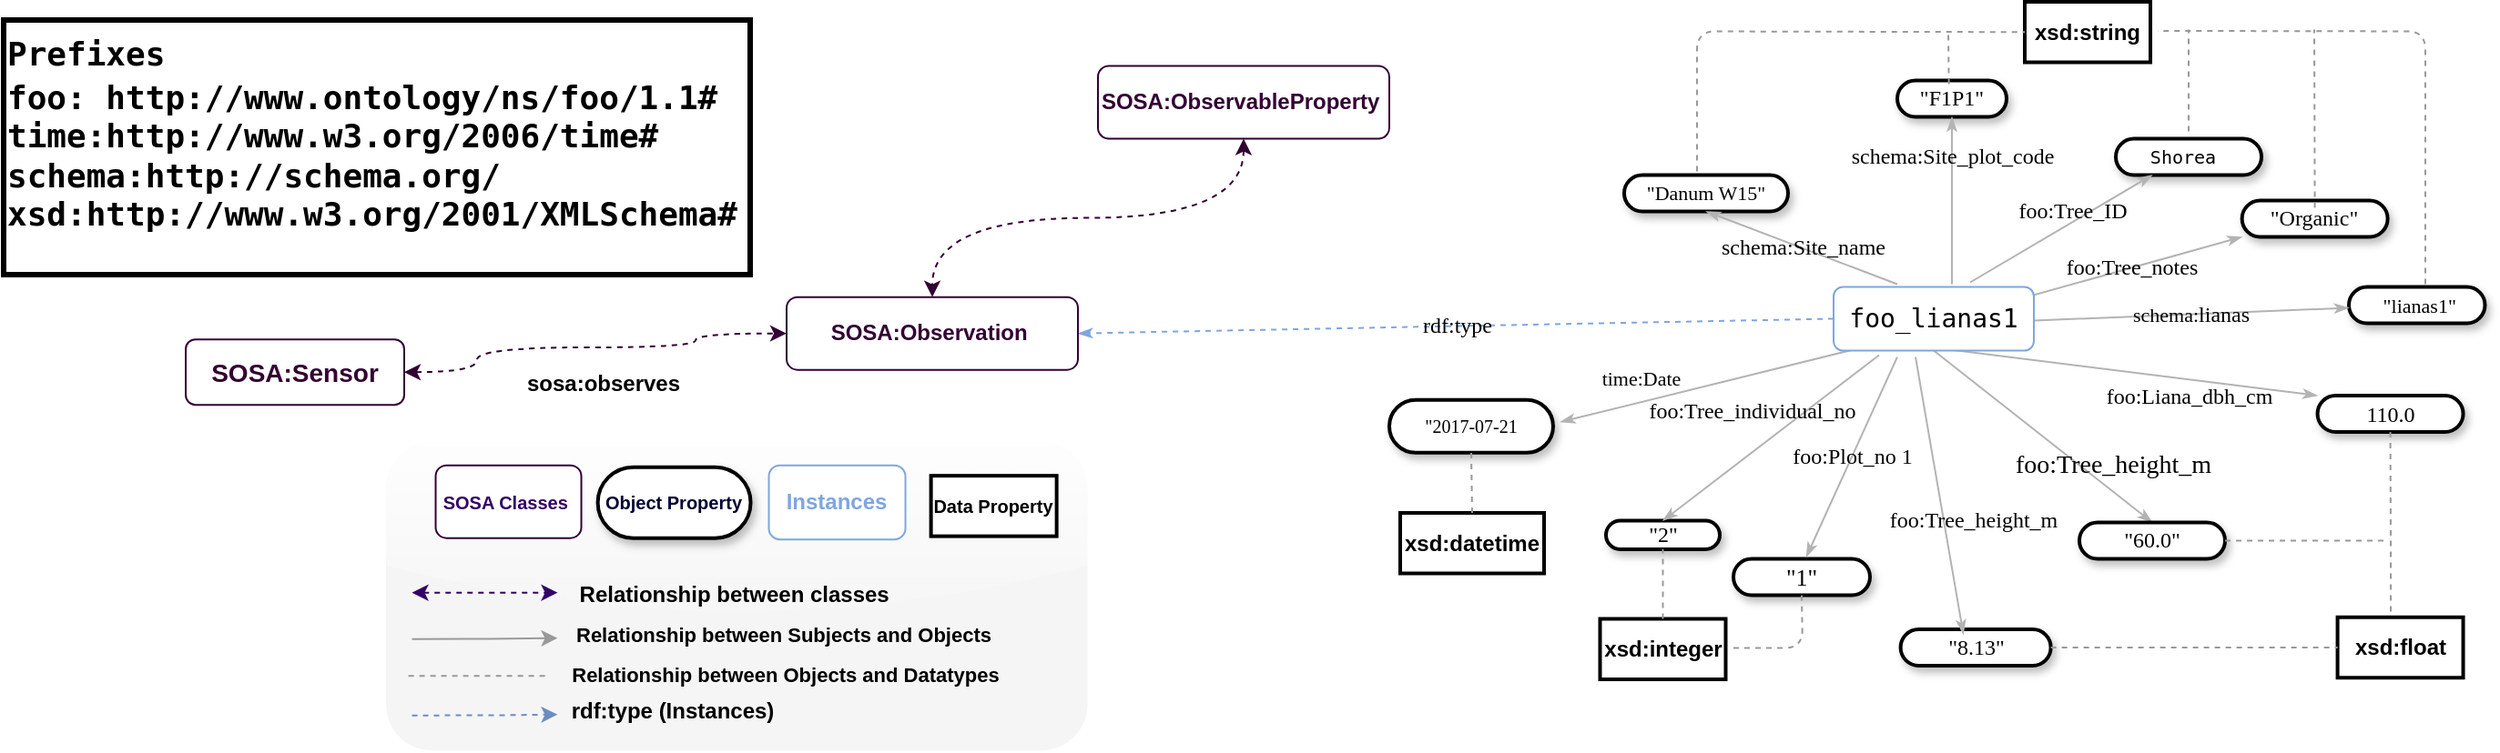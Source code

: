 <mxfile version="13.0.3" type="device"><diagram name="Page-1" id="ad52d381-51e7-2e0d-a935-2d0ddd2fd229"><mxGraphModel dx="1976" dy="1174" grid="1" gridSize="10" guides="1" tooltips="1" connect="1" arrows="1" fold="1" page="1" pageScale="1" pageWidth="1100" pageHeight="850" background="none" math="0" shadow="0"><root><mxCell id="0"/><mxCell id="1" parent="0"/><mxCell id="0IpLAkgZev66eZLbGjY3-1" value="&lt;pre style=&quot;box-sizing: border-box ; overflow: auto ; font-family: monospace ; display: block ; padding: 1px 0px ; margin: 0px ; line-height: inherit ; word-break: break-all ; overflow-wrap: break-word ; background-color: rgb(255 , 255 , 255) ; border: 0px ; border-radius: 0px ; vertical-align: baseline ; font-style: normal ; letter-spacing: normal ; text-align: left ; text-indent: 0px ; text-transform: none ; word-spacing: 0px&quot;&gt;&lt;font style=&quot;font-size: 18px&quot;&gt;&lt;b&gt;Prefixes &lt;/b&gt;&lt;/font&gt;&lt;/pre&gt;&lt;pre style=&quot;box-sizing: border-box ; overflow: auto ; font-family: monospace ; display: block ; padding: 1px 0px ; margin: 0px ; line-height: inherit ; word-break: break-all ; overflow-wrap: break-word ; background-color: rgb(255 , 255 , 255) ; border: 0px ; border-radius: 0px ; vertical-align: baseline ; font-style: normal ; letter-spacing: normal ; text-align: left ; text-indent: 0px ; text-transform: none ; word-spacing: 0px&quot;&gt;&lt;font style=&quot;font-size: 18px&quot;&gt;&lt;b&gt;foo: http://www.ontology/ns/foo/1.1#&lt;br&gt;time:http://www.w3.org/2006/time# &lt;br&gt;schema:http://schema.org/&lt;br&gt;xsd:http://www.w3.org/2001/XMLSchema#&lt;/b&gt;&lt;br&gt;&lt;/font&gt;&lt;/pre&gt;" style="text;whiteSpace=wrap;html=1;strokeColor=#000000;fillColor=none;strokeWidth=3;" parent="1" vertex="1"><mxGeometry x="40" y="30" width="410" height="140" as="geometry"/></mxCell><mxCell id="2c924340bb9dbf6c-14" value="&lt;div&gt;&lt;font style=&quot;font-size: 11px&quot;&gt;&quot;Danum W15&quot;&lt;/font&gt;&lt;br&gt;&lt;/div&gt;" style="whiteSpace=wrap;html=1;rounded=1;shadow=1;comic=0;labelBackgroundColor=none;strokeWidth=2;fontFamily=Verdana;fontSize=12;align=center;arcSize=50;" parent="1" vertex="1"><mxGeometry x="930" y="115.25" width="90" height="20" as="geometry"/></mxCell><mxCell id="2c924340bb9dbf6c-15" value="&quot;F1P1&quot;" style="whiteSpace=wrap;html=1;rounded=1;shadow=1;comic=0;labelBackgroundColor=none;strokeWidth=2;fontFamily=Verdana;fontSize=12;align=center;arcSize=50;" parent="1" vertex="1"><mxGeometry x="1080" y="63.25" width="60" height="20" as="geometry"/></mxCell><mxCell id="2c924340bb9dbf6c-16" value="&lt;pre style=&quot;text-align: left ; box-sizing: border-box ; overflow: auto ; padding: 1px 0px ; margin-top: 0px ; margin-bottom: 0px ; line-height: inherit ; word-break: break-all ; overflow-wrap: break-word ; background-color: rgb(255 , 255 , 255) ; border: 0px ; border-radius: 0px ; vertical-align: baseline&quot;&gt;&lt;font style=&quot;font-size: 10px&quot;&gt;Shorea &lt;/font&gt;&lt;/pre&gt;" style="whiteSpace=wrap;html=1;rounded=1;shadow=1;comic=0;labelBackgroundColor=none;strokeWidth=2;fontFamily=Verdana;fontSize=12;align=center;arcSize=50;" parent="1" vertex="1"><mxGeometry x="1200" y="95.25" width="80" height="20" as="geometry"/></mxCell><mxCell id="2c924340bb9dbf6c-17" value="&quot;Organic&quot;" style="whiteSpace=wrap;html=1;rounded=1;shadow=1;comic=0;labelBackgroundColor=none;strokeWidth=2;fontFamily=Verdana;fontSize=12;align=center;arcSize=50;" parent="1" vertex="1"><mxGeometry x="1269.31" y="129.25" width="80" height="20" as="geometry"/></mxCell><mxCell id="2c924340bb9dbf6c-18" value="&lt;font style=&quot;font-size: 13px&quot;&gt;&quot;1&quot;&lt;/font&gt;" style="whiteSpace=wrap;html=1;rounded=1;shadow=1;comic=0;labelBackgroundColor=none;strokeWidth=2;fontFamily=Verdana;fontSize=12;align=center;arcSize=50;" parent="1" vertex="1"><mxGeometry x="990" y="326.25" width="75" height="20" as="geometry"/></mxCell><mxCell id="2c924340bb9dbf6c-19" value="&lt;font style=&quot;font-size: 11px&quot;&gt;&amp;nbsp;&quot;lianas1&quot;&lt;/font&gt;" style="whiteSpace=wrap;html=1;rounded=1;shadow=1;comic=0;labelBackgroundColor=none;strokeWidth=2;fontFamily=Verdana;fontSize=12;align=center;arcSize=50;" parent="1" vertex="1"><mxGeometry x="1328" y="176.75" width="74.75" height="20" as="geometry"/></mxCell><mxCell id="2c924340bb9dbf6c-32" value="rdf:type" style="edgeStyle=none;rounded=1;html=1;labelBackgroundColor=none;startArrow=none;startFill=0;startSize=5;endArrow=classicThin;endFill=1;endSize=5;jettySize=auto;orthogonalLoop=1;strokeColor=#7EA6E0;strokeWidth=1;fontFamily=Verdana;fontSize=12;exitX=0;exitY=0.5;exitDx=0;exitDy=0;dashed=1;entryX=1;entryY=0.5;entryDx=0;entryDy=0;" parent="1" source="YZ1DxGp_npRlw3BJC7Ma-63" edge="1" target="YZ1DxGp_npRlw3BJC7Ma-32"><mxGeometry relative="1" as="geometry"><mxPoint x="760" y="197.25" as="targetPoint"/><mxPoint x="1030" y="195.25" as="sourcePoint"/></mxGeometry></mxCell><mxCell id="2c924340bb9dbf6c-40" value="&lt;span style=&quot;font-size: 11px&quot;&gt;schema:&lt;/span&gt;lianas" style="edgeStyle=none;rounded=1;html=1;labelBackgroundColor=none;startArrow=none;startFill=0;startSize=5;endArrow=classicThin;endFill=1;endSize=5;jettySize=auto;orthogonalLoop=1;strokeColor=#B3B3B3;strokeWidth=1;fontFamily=Verdana;fontSize=12" parent="1" target="2c924340bb9dbf6c-19" edge="1"><mxGeometry relative="1" as="geometry"><mxPoint x="1155" y="195.25" as="sourcePoint"/></mxGeometry></mxCell><mxCell id="2c924340bb9dbf6c-41" value="&lt;font style=&quot;font-size: 12px&quot;&gt;foo:Plot_no 1&lt;/font&gt;" style="edgeStyle=none;rounded=1;html=1;labelBackgroundColor=none;startArrow=none;startFill=0;startSize=5;endArrow=classicThin;endFill=1;endSize=5;jettySize=auto;orthogonalLoop=1;strokeColor=#B3B3B3;strokeWidth=1;fontFamily=Verdana;fontSize=12;" parent="1" edge="1"><mxGeometry relative="1" as="geometry"><mxPoint x="1080" y="215.25" as="sourcePoint"/><mxPoint x="1030" y="325.25" as="targetPoint"/></mxGeometry></mxCell><mxCell id="2c924340bb9dbf6c-42" value="foo:Tree_notes&amp;nbsp;" style="edgeStyle=none;rounded=1;html=1;labelBackgroundColor=none;startArrow=none;startFill=0;startSize=5;endArrow=classicThin;endFill=1;endSize=5;jettySize=auto;orthogonalLoop=1;strokeColor=#B3B3B3;strokeWidth=1;fontFamily=Verdana;fontSize=12;entryX=0;entryY=1;entryDx=0;entryDy=0;" parent="1" target="2c924340bb9dbf6c-17" edge="1"><mxGeometry relative="1" as="geometry"><mxPoint x="1150.737" y="182.388" as="sourcePoint"/></mxGeometry></mxCell><mxCell id="2c924340bb9dbf6c-43" value="foo:Tree_ID" style="edgeStyle=none;rounded=1;html=1;labelBackgroundColor=none;startArrow=none;startFill=0;startSize=5;endArrow=classicThin;endFill=1;endSize=5;jettySize=auto;orthogonalLoop=1;strokeColor=#B3B3B3;strokeWidth=1;fontFamily=Verdana;fontSize=12;entryX=0.25;entryY=1;entryDx=0;entryDy=0;" parent="1" target="2c924340bb9dbf6c-16" edge="1"><mxGeometry x="0.181" y="5" relative="1" as="geometry"><mxPoint as="offset"/><mxPoint x="1120" y="174.25" as="sourcePoint"/></mxGeometry></mxCell><mxCell id="2c924340bb9dbf6c-44" value="schema:Site_plot_code" style="edgeStyle=none;rounded=1;html=1;labelBackgroundColor=none;startArrow=none;startFill=0;startSize=5;endArrow=classicThin;endFill=1;endSize=5;jettySize=auto;orthogonalLoop=1;strokeColor=#B3B3B3;strokeWidth=1;fontFamily=Verdana;fontSize=12;" parent="1" target="2c924340bb9dbf6c-15" edge="1"><mxGeometry x="0.522" relative="1" as="geometry"><mxPoint as="offset"/><mxPoint x="1110" y="175.25" as="sourcePoint"/></mxGeometry></mxCell><mxCell id="RN8EkJy__D3v__dalSzz-6" value="schema:Site_name" style="edgeStyle=none;rounded=1;html=1;labelBackgroundColor=none;startArrow=none;startFill=0;startSize=5;endArrow=classicThin;endFill=1;endSize=5;jettySize=auto;orthogonalLoop=1;strokeColor=#B3B3B3;strokeWidth=1;fontFamily=Verdana;fontSize=12;entryX=0.5;entryY=1;entryDx=0;entryDy=0;" parent="1" target="2c924340bb9dbf6c-14" edge="1"><mxGeometry relative="1" as="geometry"><mxPoint x="1080" y="175.25" as="sourcePoint"/><mxPoint x="1208.304" y="63.487" as="targetPoint"/></mxGeometry></mxCell><mxCell id="RN8EkJy__D3v__dalSzz-13" value="&lt;font style=&quot;font-size: 10px&quot;&gt;&quot;2017-07-21&lt;/font&gt;" style="whiteSpace=wrap;html=1;rounded=1;shadow=1;comic=0;labelBackgroundColor=none;strokeWidth=2;fontFamily=Verdana;fontSize=12;align=center;arcSize=50;" parent="1" vertex="1"><mxGeometry x="801" y="238.87" width="90" height="29" as="geometry"/></mxCell><mxCell id="RN8EkJy__D3v__dalSzz-14" value="&lt;font style=&quot;font-size: 11px&quot;&gt;time:Date&lt;/font&gt;" style="edgeStyle=none;rounded=1;html=1;labelBackgroundColor=none;startArrow=none;startFill=0;startSize=5;endArrow=classicThin;endFill=1;endSize=5;jettySize=auto;orthogonalLoop=1;strokeColor=#B3B3B3;strokeWidth=1;fontFamily=Verdana;fontSize=12;entryX=1;entryY=0.5;entryDx=0;entryDy=0;" parent="1" edge="1"><mxGeometry x="0.488" y="-13" relative="1" as="geometry"><mxPoint x="1080" y="205.25" as="sourcePoint"/><mxPoint x="895" y="251.0" as="targetPoint"/><mxPoint as="offset"/></mxGeometry></mxCell><mxCell id="RN8EkJy__D3v__dalSzz-16" value="&quot;8.13&quot;" style="whiteSpace=wrap;html=1;rounded=1;shadow=1;comic=0;labelBackgroundColor=none;strokeWidth=2;fontFamily=Verdana;fontSize=12;align=center;arcSize=50;" parent="1" vertex="1"><mxGeometry x="1081.81" y="365" width="82.5" height="20" as="geometry"/></mxCell><mxCell id="RN8EkJy__D3v__dalSzz-18" value="&quot;2&quot;" style="whiteSpace=wrap;html=1;rounded=1;shadow=1;comic=0;labelBackgroundColor=none;strokeWidth=2;fontFamily=Verdana;fontSize=12;align=center;arcSize=50;" parent="1" vertex="1"><mxGeometry x="920" y="305.25" width="62.5" height="15.75" as="geometry"/></mxCell><mxCell id="RN8EkJy__D3v__dalSzz-19" value="&lt;font style=&quot;font-size: 12px&quot;&gt;foo:Tree_individual_no&lt;/font&gt;" style="edgeStyle=none;rounded=1;html=1;labelBackgroundColor=none;startArrow=none;startFill=0;startSize=5;endArrow=classicThin;endFill=1;endSize=5;jettySize=auto;orthogonalLoop=1;strokeColor=#B3B3B3;strokeWidth=1;fontFamily=Verdana;fontSize=12;entryX=0.5;entryY=0;entryDx=0;entryDy=0;" parent="1" target="RN8EkJy__D3v__dalSzz-18" edge="1"><mxGeometry x="-0.005" y="-18" relative="1" as="geometry"><mxPoint x="1070" y="214.25" as="sourcePoint"/><mxPoint x="1079.998" y="384.57" as="targetPoint"/><mxPoint as="offset"/></mxGeometry></mxCell><mxCell id="RN8EkJy__D3v__dalSzz-21" value="&lt;font style=&quot;font-size: 14px&quot;&gt;foo:Tree_height_m&amp;nbsp;&lt;/font&gt;" style="edgeStyle=none;rounded=1;html=1;labelBackgroundColor=none;startArrow=none;startFill=0;startSize=5;endArrow=classicThin;endFill=1;endSize=5;jettySize=auto;orthogonalLoop=1;strokeColor=#B3B3B3;strokeWidth=1;fontFamily=Verdana;fontSize=12;entryX=0.5;entryY=0;entryDx=0;entryDy=0;exitX=0.5;exitY=1;exitDx=0;exitDy=0;" parent="1" source="YZ1DxGp_npRlw3BJC7Ma-63" target="RN8EkJy__D3v__dalSzz-22" edge="1"><mxGeometry x="0.543" y="12" relative="1" as="geometry"><mxPoint x="1113.07" y="219.75" as="sourcePoint"/><mxPoint x="1200" y="359.25" as="targetPoint"/><mxPoint as="offset"/></mxGeometry></mxCell><mxCell id="RN8EkJy__D3v__dalSzz-22" value="&quot;60.0&quot;" style="whiteSpace=wrap;html=1;rounded=1;shadow=1;comic=0;labelBackgroundColor=none;strokeWidth=2;fontFamily=Verdana;fontSize=12;align=center;arcSize=50;" parent="1" vertex="1"><mxGeometry x="1180" y="306.25" width="80" height="20" as="geometry"/></mxCell><mxCell id="RN8EkJy__D3v__dalSzz-29" value="&lt;font style=&quot;font-size: 12px&quot;&gt;foo:Liana_dbh_cm&lt;/font&gt;" style="edgeStyle=none;rounded=1;html=1;labelBackgroundColor=none;startArrow=none;startFill=0;startSize=5;endArrow=classicThin;endFill=1;endSize=5;jettySize=auto;orthogonalLoop=1;strokeColor=#B3B3B3;strokeWidth=1;fontFamily=Verdana;fontSize=12;exitX=0.582;exitY=0.986;exitDx=0;exitDy=0;exitPerimeter=0;entryX=0;entryY=0;entryDx=0;entryDy=0;" parent="1" source="YZ1DxGp_npRlw3BJC7Ma-63" target="RN8EkJy__D3v__dalSzz-30" edge="1"><mxGeometry x="0.309" y="-9" relative="1" as="geometry"><mxPoint x="1124.77" y="221.4" as="sourcePoint"/><mxPoint x="1240" y="305.25" as="targetPoint"/><mxPoint as="offset"/></mxGeometry></mxCell><mxCell id="RN8EkJy__D3v__dalSzz-30" value="110.0" style="whiteSpace=wrap;html=1;rounded=1;shadow=1;comic=0;labelBackgroundColor=none;strokeWidth=2;fontFamily=Verdana;fontSize=12;align=center;arcSize=50;" parent="1" vertex="1"><mxGeometry x="1310.78" y="236.5" width="80" height="20" as="geometry"/></mxCell><mxCell id="YZ1DxGp_npRlw3BJC7Ma-2" value="" style="endArrow=classic;startArrow=classic;html=1;edgeStyle=orthogonalEdgeStyle;curved=1;strokeWidth=1;dashed=1;fillColor=#dae8fc;strokeColor=#330033;entryX=0.5;entryY=0;entryDx=0;entryDy=0;exitX=0.5;exitY=1;exitDx=0;exitDy=0;" parent="1" target="YZ1DxGp_npRlw3BJC7Ma-32" edge="1" source="YZ1DxGp_npRlw3BJC7Ma-33"><mxGeometry relative="1" as="geometry"><mxPoint x="550" y="102.32" as="sourcePoint"/><mxPoint x="550" y="177.32" as="targetPoint"/></mxGeometry></mxCell><mxCell id="YZ1DxGp_npRlw3BJC7Ma-27" value="&lt;b&gt;&lt;font style=&quot;font-size: 12px&quot;&gt;sosa:observes&lt;/font&gt;&lt;/b&gt;" style="endArrow=classic;startArrow=classic;html=1;edgeStyle=orthogonalEdgeStyle;curved=1;strokeWidth=1;dashed=1;fillColor=#dae8fc;strokeColor=#330033;exitX=1;exitY=0.5;exitDx=0;exitDy=0;entryX=0;entryY=0.5;entryDx=0;entryDy=0;" parent="1" edge="1" target="YZ1DxGp_npRlw3BJC7Ma-32" source="YZ1DxGp_npRlw3BJC7Ma-31"><mxGeometry x="0.069" y="-20" relative="1" as="geometry"><mxPoint x="313.0" y="199.0" as="sourcePoint"/><mxPoint x="423.0" y="199.0" as="targetPoint"/><mxPoint x="-1" as="offset"/><Array as="points"><mxPoint x="300" y="224"/><mxPoint x="300" y="210"/><mxPoint x="420" y="210"/><mxPoint x="420" y="202"/></Array></mxGeometry></mxCell><mxCell id="YZ1DxGp_npRlw3BJC7Ma-31" value="&lt;b&gt;&lt;font style=&quot;font-size: 14px&quot; color=&quot;#330033&quot;&gt;SOSA:Sensor&lt;/font&gt;&lt;/b&gt;" style="rounded=1;whiteSpace=wrap;html=1;strokeColor=#330033;" parent="1" vertex="1"><mxGeometry x="140" y="205.57" width="120" height="36" as="geometry"/></mxCell><mxCell id="YZ1DxGp_npRlw3BJC7Ma-32" value="&lt;b&gt;&lt;font style=&quot;font-size: 12px&quot; color=&quot;#330033&quot;&gt;SOSA:Observation&amp;nbsp;&lt;/font&gt;&lt;/b&gt;" style="rounded=1;whiteSpace=wrap;html=1;strokeColor=#330033;" parent="1" vertex="1"><mxGeometry x="470" y="182.32" width="160" height="40" as="geometry"/></mxCell><mxCell id="YZ1DxGp_npRlw3BJC7Ma-33" value="&lt;b&gt;&lt;font style=&quot;font-size: 12px&quot; color=&quot;#330033&quot;&gt;SOSA:ObservableProperty&amp;nbsp;&lt;/font&gt;&lt;/b&gt;" style="rounded=1;whiteSpace=wrap;html=1;strokeColor=#330033;" parent="1" vertex="1"><mxGeometry x="641" y="55.25" width="160" height="40" as="geometry"/></mxCell><mxCell id="YZ1DxGp_npRlw3BJC7Ma-34" value="" style="rounded=1;whiteSpace=wrap;html=1;fillColor=#f5f5f5;strokeColor=none;fontColor=#333333;glass=1;" parent="1" vertex="1"><mxGeometry x="250" y="261.57" width="385.31" height="170" as="geometry"/></mxCell><mxCell id="YZ1DxGp_npRlw3BJC7Ma-35" value="&lt;b&gt;&lt;font style=&quot;font-size: 10px&quot; color=&quot;#330066&quot;&gt;SOSA Classes&amp;nbsp;&lt;/font&gt;&lt;/b&gt;" style="rounded=1;whiteSpace=wrap;html=1;strokeColor=#330033;" parent="1" vertex="1"><mxGeometry x="277.26" y="274.82" width="80" height="40" as="geometry"/></mxCell><mxCell id="YZ1DxGp_npRlw3BJC7Ma-36" value="" style="endArrow=classic;startArrow=classic;html=1;rounded=0;edgeStyle=orthogonalEdgeStyle;dashed=1;strokeColor=#330066;" parent="1" edge="1"><mxGeometry width="50" height="50" relative="1" as="geometry"><mxPoint x="264.26" y="344.82" as="sourcePoint"/><mxPoint x="344.26" y="344.82" as="targetPoint"/></mxGeometry></mxCell><mxCell id="YZ1DxGp_npRlw3BJC7Ma-37" value="&lt;b&gt;&lt;font color=&quot;#000033&quot; style=&quot;font-size: 10px&quot; face=&quot;Helvetica&quot;&gt;Object Property&lt;/font&gt;&lt;/b&gt;" style="whiteSpace=wrap;html=1;rounded=1;shadow=1;comic=0;labelBackgroundColor=none;strokeWidth=2;fontFamily=Verdana;fontSize=12;align=center;arcSize=50;" parent="1" vertex="1"><mxGeometry x="366.31" y="275.82" width="83.95" height="39" as="geometry"/></mxCell><mxCell id="YZ1DxGp_npRlw3BJC7Ma-38" value="" style="endArrow=classic;html=1;rounded=0;edgeStyle=orthogonalEdgeStyle;strokeColor=#999999;" parent="1" edge="1"><mxGeometry relative="1" as="geometry"><mxPoint x="264.26" y="370.32" as="sourcePoint"/><mxPoint x="344.26" y="369.82" as="targetPoint"/><Array as="points"><mxPoint x="307.26" y="370.32"/></Array></mxGeometry></mxCell><mxCell id="YZ1DxGp_npRlw3BJC7Ma-39" value="&lt;b&gt;Relationship between classes&amp;nbsp;&lt;/b&gt;" style="text;html=1;strokeColor=none;fillColor=none;align=center;verticalAlign=middle;whiteSpace=wrap;rounded=0;" parent="1" vertex="1"><mxGeometry x="353.31" y="331.32" width="180" height="30" as="geometry"/></mxCell><mxCell id="YZ1DxGp_npRlw3BJC7Ma-40" value="&lt;b&gt;rdf:type (Instances)&lt;/b&gt;" style="text;html=1;strokeColor=none;fillColor=none;align=center;verticalAlign=middle;whiteSpace=wrap;rounded=0;" parent="1" vertex="1"><mxGeometry x="338.31" y="395.32" width="138.63" height="30" as="geometry"/></mxCell><mxCell id="YZ1DxGp_npRlw3BJC7Ma-41" value="&lt;b&gt;&lt;font style=&quot;font-size: 11px&quot;&gt;Relationship between Subjects and Objects&lt;/font&gt;&lt;/b&gt;" style="text;html=1;strokeColor=none;fillColor=none;align=center;verticalAlign=middle;whiteSpace=wrap;rounded=0;" parent="1" vertex="1"><mxGeometry x="350.94" y="352.82" width="235.37" height="30" as="geometry"/></mxCell><mxCell id="YZ1DxGp_npRlw3BJC7Ma-42" value="" style="endArrow=classic;html=1;rounded=0;dashed=1;edgeStyle=orthogonalEdgeStyle;strokeWidth=1;fillColor=#dae8fc;strokeColor=#6c8ebf;" parent="1" edge="1"><mxGeometry relative="1" as="geometry"><mxPoint x="264.26" y="412.32" as="sourcePoint"/><mxPoint x="344.26" y="411.82" as="targetPoint"/><Array as="points"><mxPoint x="307.26" y="412.32"/></Array></mxGeometry></mxCell><mxCell id="YZ1DxGp_npRlw3BJC7Ma-43" value="&lt;b&gt;&lt;font color=&quot;#7ea6e0&quot;&gt;&lt;font style=&quot;font-size: 12px&quot;&gt;Instances&lt;/font&gt;&lt;br&gt;&lt;/font&gt;&lt;/b&gt;" style="rounded=1;whiteSpace=wrap;html=1;strokeColor=#7EA6E0;" parent="1" vertex="1"><mxGeometry x="460.26" y="274.82" width="75" height="40.75" as="geometry"/></mxCell><mxCell id="YZ1DxGp_npRlw3BJC7Ma-44" value="&lt;b&gt;&lt;font style=&quot;font-size: 10px&quot;&gt;Data Property&lt;/font&gt;&lt;/b&gt;" style="rounded=0;whiteSpace=wrap;html=1;strokeWidth=2;" parent="1" vertex="1"><mxGeometry x="549.31" y="280.57" width="69" height="33.25" as="geometry"/></mxCell><mxCell id="YZ1DxGp_npRlw3BJC7Ma-46" value="" style="endArrow=none;dashed=1;html=1;strokeColor=#999999;" parent="1" edge="1"><mxGeometry width="50" height="50" relative="1" as="geometry"><mxPoint x="262.31" y="390.57" as="sourcePoint"/><mxPoint x="340.31" y="390.57" as="targetPoint"/></mxGeometry></mxCell><mxCell id="YZ1DxGp_npRlw3BJC7Ma-47" value="&lt;b&gt;&lt;font style=&quot;font-size: 11px&quot;&gt;Relationship between Objects and Datatypes&lt;/font&gt;&lt;/b&gt;" style="text;html=1;strokeColor=none;fillColor=none;align=center;verticalAlign=middle;whiteSpace=wrap;rounded=0;" parent="1" vertex="1"><mxGeometry x="344.44" y="374.57" width="250.87" height="30" as="geometry"/></mxCell><mxCell id="YZ1DxGp_npRlw3BJC7Ma-63" value="&lt;pre style=&quot;text-align: left ; box-sizing: border-box ; overflow: auto ; padding: 1px 0px ; margin-top: 0px ; margin-bottom: 0px ; line-height: inherit ; word-break: break-all ; overflow-wrap: break-word ; background-color: rgb(255 , 255 , 255) ; border: 0px ; border-radius: 0px ; vertical-align: baseline&quot;&gt;&lt;font style=&quot;font-size: 14px&quot;&gt;foo_lianas1&lt;/font&gt;&lt;/pre&gt;" style="rounded=1;whiteSpace=wrap;html=1;strokeColor=#7EA6E0;" parent="1" vertex="1"><mxGeometry x="1045" y="176.75" width="110" height="35" as="geometry"/></mxCell><mxCell id="YZ1DxGp_npRlw3BJC7Ma-66" value="&lt;b&gt;xsd:string&lt;/b&gt;" style="rounded=0;whiteSpace=wrap;html=1;strokeWidth=2;" parent="1" vertex="1"><mxGeometry x="1150" y="20" width="69" height="33.25" as="geometry"/></mxCell><mxCell id="YZ1DxGp_npRlw3BJC7Ma-67" value="" style="endArrow=none;dashed=1;html=1;strokeColor=#999999;entryX=0;entryY=0.5;entryDx=0;entryDy=0;" parent="1" target="YZ1DxGp_npRlw3BJC7Ma-66" edge="1"><mxGeometry width="50" height="50" relative="1" as="geometry"><mxPoint x="970" y="113.25" as="sourcePoint"/><mxPoint x="1150.25" y="-4.745" as="targetPoint"/><Array as="points"><mxPoint x="970" y="36.25"/></Array></mxGeometry></mxCell><mxCell id="YZ1DxGp_npRlw3BJC7Ma-68" value="" style="endArrow=none;dashed=1;html=1;strokeColor=#999999;entryX=1.058;entryY=0.48;entryDx=0;entryDy=0;entryPerimeter=0;" parent="1" target="YZ1DxGp_npRlw3BJC7Ma-66" edge="1"><mxGeometry width="50" height="50" relative="1" as="geometry"><mxPoint x="1370" y="175.25" as="sourcePoint"/><mxPoint x="1199" y="11.938" as="targetPoint"/><Array as="points"><mxPoint x="1370" y="36.25"/></Array></mxGeometry></mxCell><mxCell id="YZ1DxGp_npRlw3BJC7Ma-69" value="" style="endArrow=none;dashed=1;html=1;strokeColor=#999999;" parent="1" edge="1"><mxGeometry width="50" height="50" relative="1" as="geometry"><mxPoint x="1240" y="91.25" as="sourcePoint"/><mxPoint x="1240" y="35.25" as="targetPoint"/></mxGeometry></mxCell><mxCell id="YZ1DxGp_npRlw3BJC7Ma-70" value="" style="endArrow=none;dashed=1;html=1;strokeColor=#999999;exitX=0.472;exitY=0.1;exitDx=0;exitDy=0;exitPerimeter=0;" parent="1" source="2c924340bb9dbf6c-15" edge="1"><mxGeometry width="50" height="50" relative="1" as="geometry"><mxPoint x="1108" y="53.25" as="sourcePoint"/><mxPoint x="1108" y="35.25" as="targetPoint"/></mxGeometry></mxCell><mxCell id="YZ1DxGp_npRlw3BJC7Ma-71" value="&lt;b&gt;xsd:float&lt;/b&gt;" style="rounded=0;whiteSpace=wrap;html=1;strokeWidth=2;" parent="1" vertex="1"><mxGeometry x="1321.78" y="358.37" width="69" height="33.25" as="geometry"/></mxCell><mxCell id="YZ1DxGp_npRlw3BJC7Ma-73" value="" style="endArrow=none;dashed=1;html=1;strokeColor=#999999;exitX=0.5;exitY=0;exitDx=0;exitDy=0;" parent="1" edge="1"><mxGeometry width="50" height="50" relative="1" as="geometry"><mxPoint x="1309.31" y="133.25" as="sourcePoint"/><mxPoint x="1309" y="35.25" as="targetPoint"/></mxGeometry></mxCell><mxCell id="YZ1DxGp_npRlw3BJC7Ma-76" value="" style="endArrow=none;dashed=1;html=1;strokeColor=#999999;" parent="1" edge="1"><mxGeometry width="50" height="50" relative="1" as="geometry"><mxPoint x="1351" y="355.25" as="sourcePoint"/><mxPoint x="1351" y="315.25" as="targetPoint"/></mxGeometry></mxCell><mxCell id="YZ1DxGp_npRlw3BJC7Ma-77" value="" style="endArrow=none;dashed=1;html=1;strokeColor=#999999;entryX=0;entryY=0.5;entryDx=0;entryDy=0;exitX=1;exitY=0.5;exitDx=0;exitDy=0;" parent="1" source="RN8EkJy__D3v__dalSzz-16" target="YZ1DxGp_npRlw3BJC7Ma-71" edge="1"><mxGeometry relative="1" as="geometry"><mxPoint x="1090" y="384.25" as="sourcePoint"/><mxPoint x="1339.31" y="356.63" as="targetPoint"/></mxGeometry></mxCell><mxCell id="YZ1DxGp_npRlw3BJC7Ma-78" value="" style="endArrow=none;dashed=1;html=1;strokeColor=#999999;exitX=0.5;exitY=1;exitDx=0;exitDy=0;" parent="1" source="RN8EkJy__D3v__dalSzz-30" edge="1"><mxGeometry relative="1" as="geometry"><mxPoint x="1300" y="314.75" as="sourcePoint"/><mxPoint x="1351" y="315.25" as="targetPoint"/></mxGeometry></mxCell><mxCell id="YZ1DxGp_npRlw3BJC7Ma-80" value="&lt;b&gt;xsd:integer&lt;/b&gt;" style="rounded=0;whiteSpace=wrap;html=1;strokeWidth=2;" parent="1" vertex="1"><mxGeometry x="916.75" y="359.25" width="69" height="33.25" as="geometry"/></mxCell><mxCell id="YZ1DxGp_npRlw3BJC7Ma-81" value="" style="endArrow=none;dashed=1;html=1;strokeColor=#999999;exitX=1;exitY=0.5;exitDx=0;exitDy=0;" parent="1" source="RN8EkJy__D3v__dalSzz-22" edge="1"><mxGeometry relative="1" as="geometry"><mxPoint x="1230" y="355.25" as="sourcePoint"/><mxPoint x="1350" y="316.25" as="targetPoint"/></mxGeometry></mxCell><mxCell id="YZ1DxGp_npRlw3BJC7Ma-82" value="" style="endArrow=none;dashed=1;html=1;strokeColor=#999999;exitX=0.5;exitY=0;exitDx=0;exitDy=0;entryX=0.5;entryY=1;entryDx=0;entryDy=0;" parent="1" source="YZ1DxGp_npRlw3BJC7Ma-80" target="RN8EkJy__D3v__dalSzz-18" edge="1"><mxGeometry width="50" height="50" relative="1" as="geometry"><mxPoint x="920" y="402.5" as="sourcePoint"/><mxPoint x="920" y="312.5" as="targetPoint"/></mxGeometry></mxCell><mxCell id="YZ1DxGp_npRlw3BJC7Ma-83" style="edgeStyle=orthogonalEdgeStyle;rounded=0;orthogonalLoop=1;jettySize=auto;html=1;exitX=0.5;exitY=1;exitDx=0;exitDy=0;" parent="1" source="YZ1DxGp_npRlw3BJC7Ma-80" target="YZ1DxGp_npRlw3BJC7Ma-80" edge="1"><mxGeometry relative="1" as="geometry"/></mxCell><mxCell id="YZ1DxGp_npRlw3BJC7Ma-84" value="&lt;b&gt;&lt;font style=&quot;font-size: 12px&quot;&gt;xsd:datetime&lt;/font&gt;&lt;/b&gt;" style="rounded=0;whiteSpace=wrap;html=1;strokeWidth=2;" parent="1" vertex="1"><mxGeometry x="807" y="301" width="79" height="33.25" as="geometry"/></mxCell><mxCell id="YZ1DxGp_npRlw3BJC7Ma-85" value="" style="endArrow=none;dashed=1;html=1;strokeColor=#999999;exitX=0.5;exitY=0;exitDx=0;exitDy=0;entryX=0.5;entryY=1;entryDx=0;entryDy=0;" parent="1" source="YZ1DxGp_npRlw3BJC7Ma-84" target="RN8EkJy__D3v__dalSzz-13" edge="1"><mxGeometry width="50" height="50" relative="1" as="geometry"><mxPoint x="957.25" y="371.62" as="sourcePoint"/><mxPoint x="957.25" y="333.37" as="targetPoint"/></mxGeometry></mxCell><mxCell id="0IpLAkgZev66eZLbGjY3-2" value="" style="endArrow=none;dashed=1;html=1;strokeColor=#999999;entryX=0.5;entryY=1;entryDx=0;entryDy=0;" parent="1" target="2c924340bb9dbf6c-18" edge="1"><mxGeometry width="50" height="50" relative="1" as="geometry"><mxPoint x="990" y="375.25" as="sourcePoint"/><mxPoint x="961.25" y="331" as="targetPoint"/><Array as="points"><mxPoint x="1028" y="375.25"/></Array></mxGeometry></mxCell><mxCell id="0IpLAkgZev66eZLbGjY3-3" value="&lt;font style=&quot;font-size: 12px&quot;&gt;foo:Tree_height_m&amp;nbsp;&lt;/font&gt;" style="edgeStyle=none;rounded=1;html=1;labelBackgroundColor=none;startArrow=none;startFill=0;startSize=5;endArrow=classicThin;endFill=1;endSize=5;jettySize=auto;orthogonalLoop=1;strokeColor=#B3B3B3;strokeWidth=1;fontFamily=Verdana;fontSize=12;entryX=0.418;entryY=0.138;entryDx=0;entryDy=0;entryPerimeter=0;" parent="1" target="RN8EkJy__D3v__dalSzz-16" edge="1"><mxGeometry x="0.219" y="17" relative="1" as="geometry"><mxPoint x="1090" y="215.25" as="sourcePoint"/><mxPoint x="1200" y="352.5" as="targetPoint"/><mxPoint as="offset"/></mxGeometry></mxCell></root></mxGraphModel></diagram></mxfile>